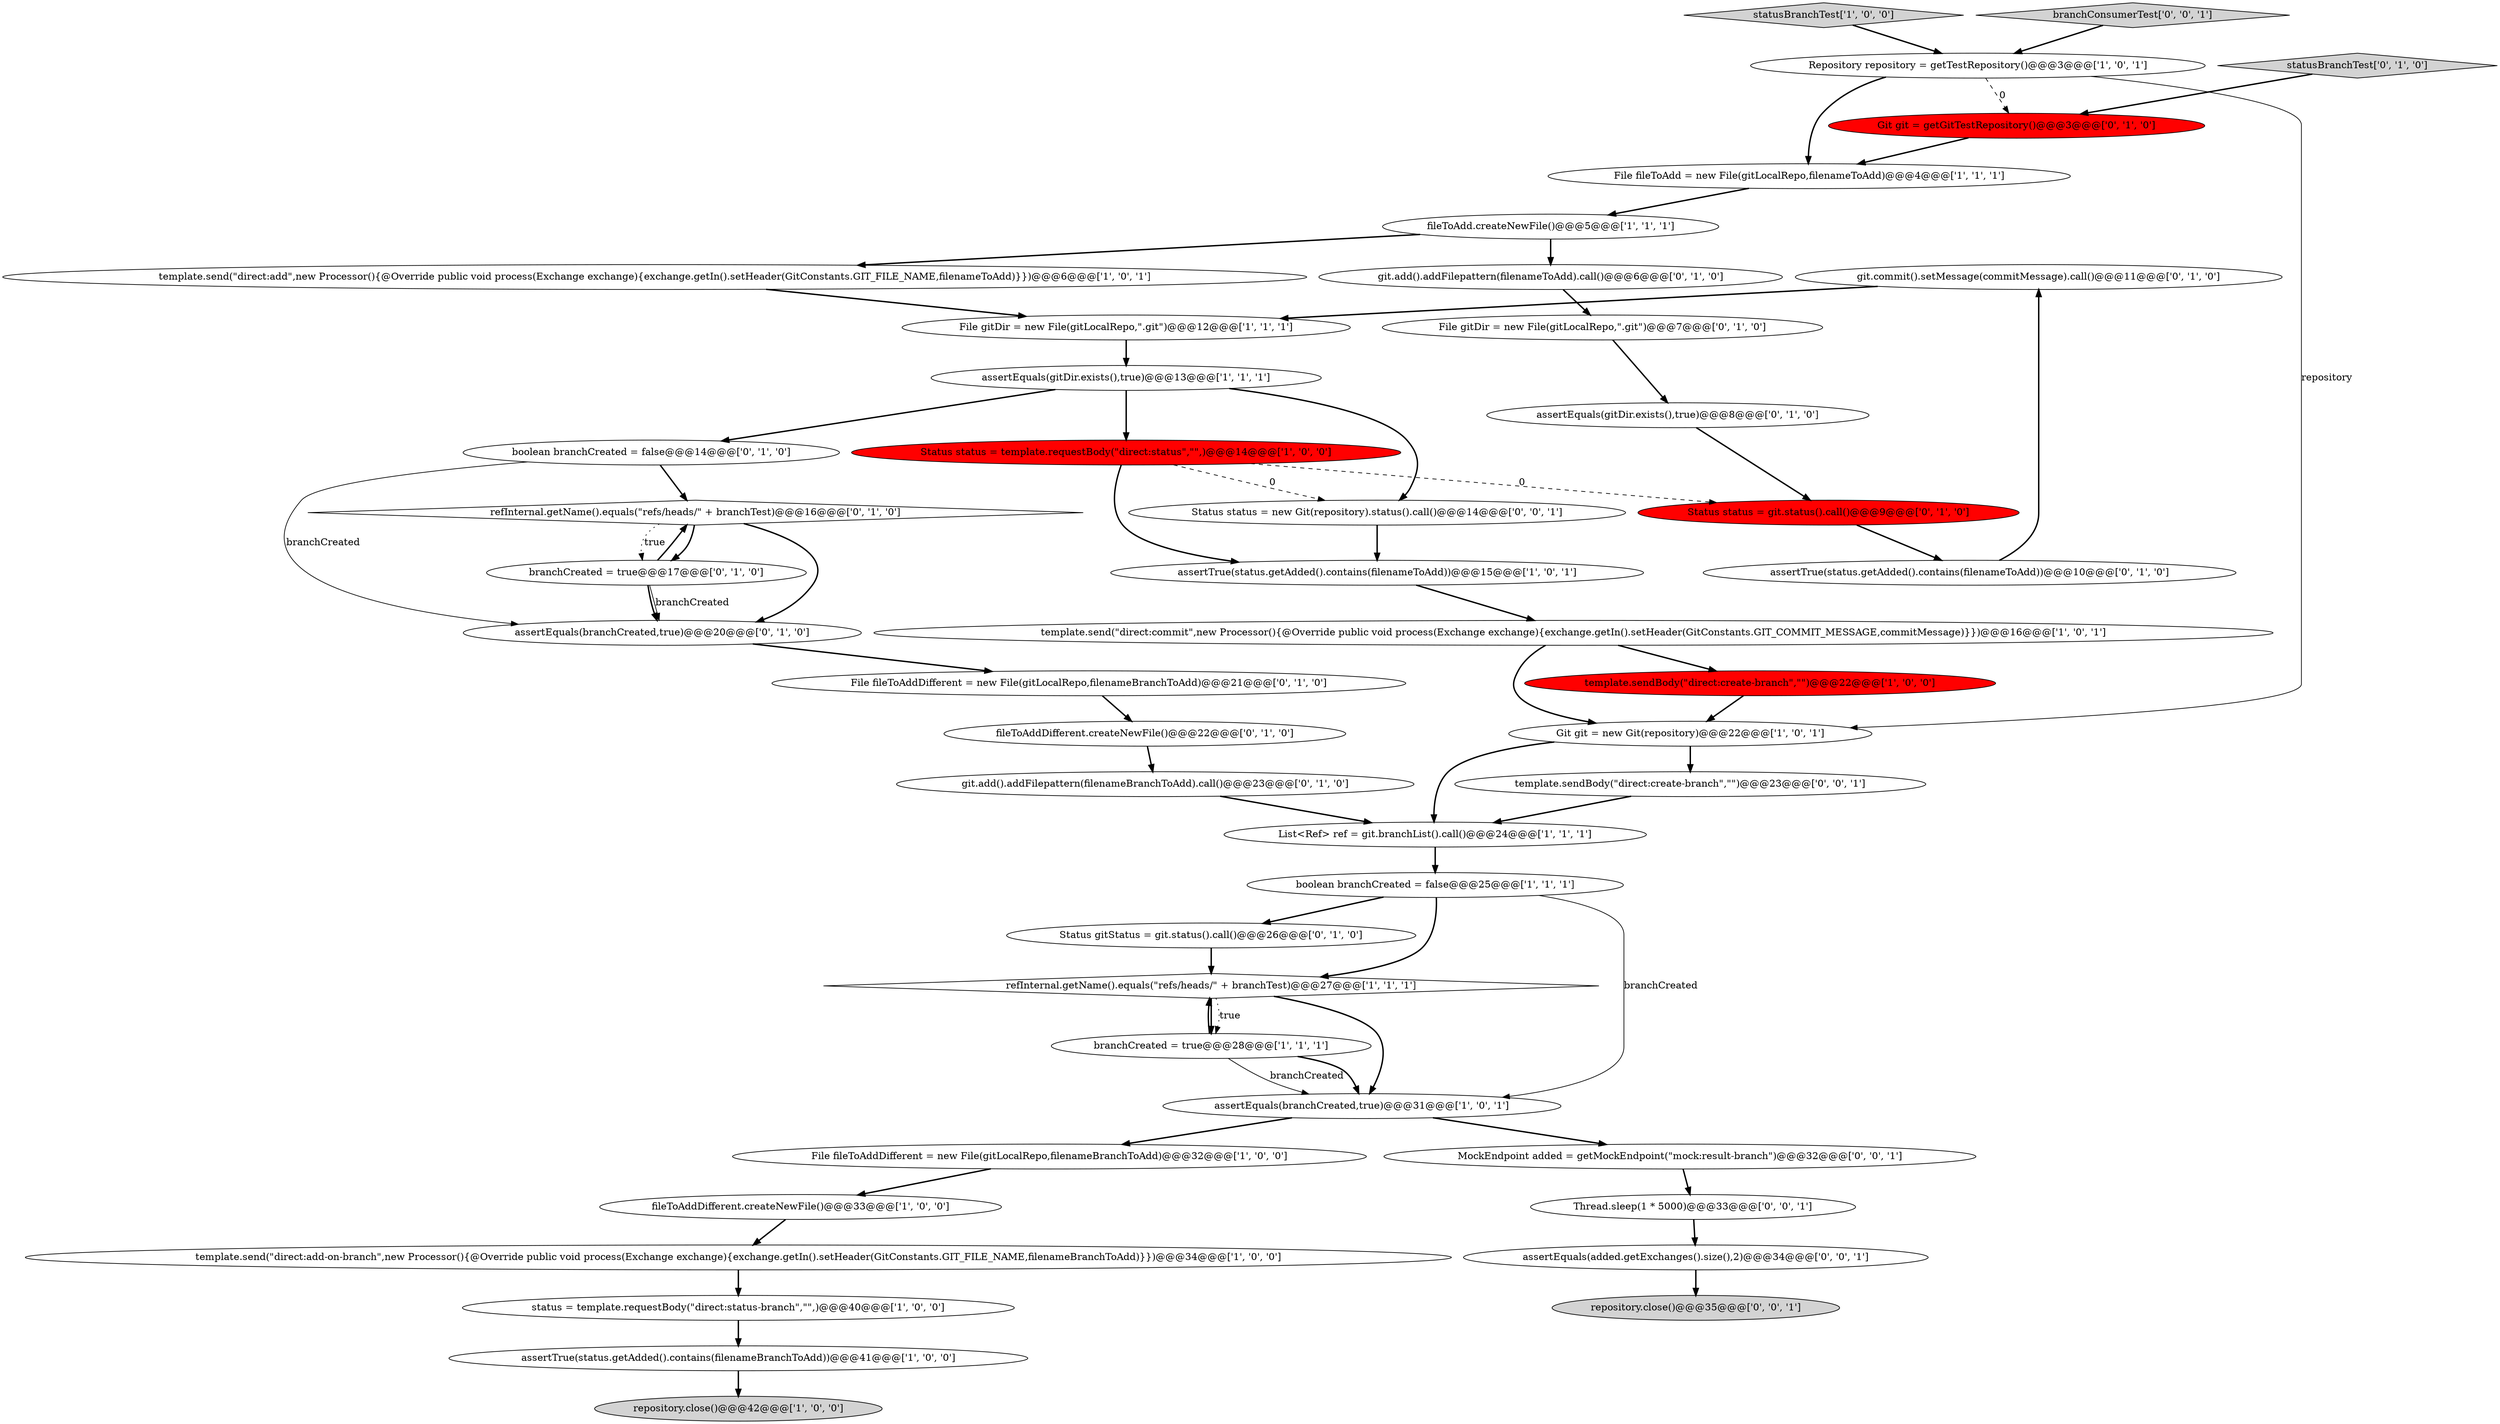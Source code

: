 digraph {
26 [style = filled, label = "git.commit().setMessage(commitMessage).call()@@@11@@@['0', '1', '0']", fillcolor = white, shape = ellipse image = "AAA0AAABBB2BBB"];
32 [style = filled, label = "Git git = getGitTestRepository()@@@3@@@['0', '1', '0']", fillcolor = red, shape = ellipse image = "AAA1AAABBB2BBB"];
2 [style = filled, label = "File fileToAddDifferent = new File(gitLocalRepo,filenameBranchToAdd)@@@32@@@['1', '0', '0']", fillcolor = white, shape = ellipse image = "AAA0AAABBB1BBB"];
11 [style = filled, label = "Repository repository = getTestRepository()@@@3@@@['1', '0', '1']", fillcolor = white, shape = ellipse image = "AAA0AAABBB1BBB"];
39 [style = filled, label = "Thread.sleep(1 * 5000)@@@33@@@['0', '0', '1']", fillcolor = white, shape = ellipse image = "AAA0AAABBB3BBB"];
20 [style = filled, label = "template.sendBody(\"direct:create-branch\",\"\")@@@22@@@['1', '0', '0']", fillcolor = red, shape = ellipse image = "AAA1AAABBB1BBB"];
40 [style = filled, label = "MockEndpoint added = getMockEndpoint(\"mock:result-branch\")@@@32@@@['0', '0', '1']", fillcolor = white, shape = ellipse image = "AAA0AAABBB3BBB"];
33 [style = filled, label = "refInternal.getName().equals(\"refs/heads/\" + branchTest)@@@16@@@['0', '1', '0']", fillcolor = white, shape = diamond image = "AAA0AAABBB2BBB"];
30 [style = filled, label = "File fileToAddDifferent = new File(gitLocalRepo,filenameBranchToAdd)@@@21@@@['0', '1', '0']", fillcolor = white, shape = ellipse image = "AAA0AAABBB2BBB"];
36 [style = filled, label = "statusBranchTest['0', '1', '0']", fillcolor = lightgray, shape = diamond image = "AAA0AAABBB2BBB"];
12 [style = filled, label = "assertEquals(branchCreated,true)@@@31@@@['1', '0', '1']", fillcolor = white, shape = ellipse image = "AAA0AAABBB1BBB"];
21 [style = filled, label = "refInternal.getName().equals(\"refs/heads/\" + branchTest)@@@27@@@['1', '1', '1']", fillcolor = white, shape = diamond image = "AAA0AAABBB1BBB"];
4 [style = filled, label = "File gitDir = new File(gitLocalRepo,\".git\")@@@12@@@['1', '1', '1']", fillcolor = white, shape = ellipse image = "AAA0AAABBB1BBB"];
6 [style = filled, label = "fileToAddDifferent.createNewFile()@@@33@@@['1', '0', '0']", fillcolor = white, shape = ellipse image = "AAA0AAABBB1BBB"];
37 [style = filled, label = "fileToAddDifferent.createNewFile()@@@22@@@['0', '1', '0']", fillcolor = white, shape = ellipse image = "AAA0AAABBB2BBB"];
18 [style = filled, label = "boolean branchCreated = false@@@25@@@['1', '1', '1']", fillcolor = white, shape = ellipse image = "AAA0AAABBB1BBB"];
42 [style = filled, label = "Status status = new Git(repository).status().call()@@@14@@@['0', '0', '1']", fillcolor = white, shape = ellipse image = "AAA0AAABBB3BBB"];
1 [style = filled, label = "template.send(\"direct:add-on-branch\",new Processor(){@Override public void process(Exchange exchange){exchange.getIn().setHeader(GitConstants.GIT_FILE_NAME,filenameBranchToAdd)}})@@@34@@@['1', '0', '0']", fillcolor = white, shape = ellipse image = "AAA0AAABBB1BBB"];
8 [style = filled, label = "Status status = template.requestBody(\"direct:status\",\"\",)@@@14@@@['1', '0', '0']", fillcolor = red, shape = ellipse image = "AAA1AAABBB1BBB"];
45 [style = filled, label = "assertEquals(added.getExchanges().size(),2)@@@34@@@['0', '0', '1']", fillcolor = white, shape = ellipse image = "AAA0AAABBB3BBB"];
22 [style = filled, label = "statusBranchTest['1', '0', '0']", fillcolor = lightgray, shape = diamond image = "AAA0AAABBB1BBB"];
9 [style = filled, label = "branchCreated = true@@@28@@@['1', '1', '1']", fillcolor = white, shape = ellipse image = "AAA0AAABBB1BBB"];
23 [style = filled, label = "assertEquals(branchCreated,true)@@@20@@@['0', '1', '0']", fillcolor = white, shape = ellipse image = "AAA0AAABBB2BBB"];
35 [style = filled, label = "File gitDir = new File(gitLocalRepo,\".git\")@@@7@@@['0', '1', '0']", fillcolor = white, shape = ellipse image = "AAA0AAABBB2BBB"];
44 [style = filled, label = "template.sendBody(\"direct:create-branch\",\"\")@@@23@@@['0', '0', '1']", fillcolor = white, shape = ellipse image = "AAA0AAABBB3BBB"];
3 [style = filled, label = "repository.close()@@@42@@@['1', '0', '0']", fillcolor = lightgray, shape = ellipse image = "AAA0AAABBB1BBB"];
19 [style = filled, label = "assertTrue(status.getAdded().contains(filenameBranchToAdd))@@@41@@@['1', '0', '0']", fillcolor = white, shape = ellipse image = "AAA0AAABBB1BBB"];
17 [style = filled, label = "List<Ref> ref = git.branchList().call()@@@24@@@['1', '1', '1']", fillcolor = white, shape = ellipse image = "AAA0AAABBB1BBB"];
15 [style = filled, label = "assertTrue(status.getAdded().contains(filenameToAdd))@@@15@@@['1', '0', '1']", fillcolor = white, shape = ellipse image = "AAA0AAABBB1BBB"];
29 [style = filled, label = "boolean branchCreated = false@@@14@@@['0', '1', '0']", fillcolor = white, shape = ellipse image = "AAA0AAABBB2BBB"];
34 [style = filled, label = "Status status = git.status().call()@@@9@@@['0', '1', '0']", fillcolor = red, shape = ellipse image = "AAA1AAABBB2BBB"];
13 [style = filled, label = "fileToAdd.createNewFile()@@@5@@@['1', '1', '1']", fillcolor = white, shape = ellipse image = "AAA0AAABBB1BBB"];
7 [style = filled, label = "File fileToAdd = new File(gitLocalRepo,filenameToAdd)@@@4@@@['1', '1', '1']", fillcolor = white, shape = ellipse image = "AAA0AAABBB1BBB"];
24 [style = filled, label = "git.add().addFilepattern(filenameBranchToAdd).call()@@@23@@@['0', '1', '0']", fillcolor = white, shape = ellipse image = "AAA0AAABBB2BBB"];
38 [style = filled, label = "Status gitStatus = git.status().call()@@@26@@@['0', '1', '0']", fillcolor = white, shape = ellipse image = "AAA0AAABBB2BBB"];
0 [style = filled, label = "template.send(\"direct:commit\",new Processor(){@Override public void process(Exchange exchange){exchange.getIn().setHeader(GitConstants.GIT_COMMIT_MESSAGE,commitMessage)}})@@@16@@@['1', '0', '1']", fillcolor = white, shape = ellipse image = "AAA0AAABBB1BBB"];
25 [style = filled, label = "git.add().addFilepattern(filenameToAdd).call()@@@6@@@['0', '1', '0']", fillcolor = white, shape = ellipse image = "AAA0AAABBB2BBB"];
14 [style = filled, label = "status = template.requestBody(\"direct:status-branch\",\"\",)@@@40@@@['1', '0', '0']", fillcolor = white, shape = ellipse image = "AAA0AAABBB1BBB"];
16 [style = filled, label = "assertEquals(gitDir.exists(),true)@@@13@@@['1', '1', '1']", fillcolor = white, shape = ellipse image = "AAA0AAABBB1BBB"];
43 [style = filled, label = "repository.close()@@@35@@@['0', '0', '1']", fillcolor = lightgray, shape = ellipse image = "AAA0AAABBB3BBB"];
10 [style = filled, label = "Git git = new Git(repository)@@@22@@@['1', '0', '1']", fillcolor = white, shape = ellipse image = "AAA0AAABBB1BBB"];
5 [style = filled, label = "template.send(\"direct:add\",new Processor(){@Override public void process(Exchange exchange){exchange.getIn().setHeader(GitConstants.GIT_FILE_NAME,filenameToAdd)}})@@@6@@@['1', '0', '1']", fillcolor = white, shape = ellipse image = "AAA0AAABBB1BBB"];
31 [style = filled, label = "assertTrue(status.getAdded().contains(filenameToAdd))@@@10@@@['0', '1', '0']", fillcolor = white, shape = ellipse image = "AAA0AAABBB2BBB"];
28 [style = filled, label = "assertEquals(gitDir.exists(),true)@@@8@@@['0', '1', '0']", fillcolor = white, shape = ellipse image = "AAA0AAABBB2BBB"];
41 [style = filled, label = "branchConsumerTest['0', '0', '1']", fillcolor = lightgray, shape = diamond image = "AAA0AAABBB3BBB"];
27 [style = filled, label = "branchCreated = true@@@17@@@['0', '1', '0']", fillcolor = white, shape = ellipse image = "AAA0AAABBB2BBB"];
7->13 [style = bold, label=""];
18->38 [style = bold, label=""];
13->25 [style = bold, label=""];
11->32 [style = dashed, label="0"];
37->24 [style = bold, label=""];
8->15 [style = bold, label=""];
23->30 [style = bold, label=""];
16->8 [style = bold, label=""];
28->34 [style = bold, label=""];
2->6 [style = bold, label=""];
16->29 [style = bold, label=""];
8->34 [style = dashed, label="0"];
36->32 [style = bold, label=""];
14->19 [style = bold, label=""];
34->31 [style = bold, label=""];
10->17 [style = bold, label=""];
32->7 [style = bold, label=""];
39->45 [style = bold, label=""];
27->23 [style = solid, label="branchCreated"];
41->11 [style = bold, label=""];
30->37 [style = bold, label=""];
25->35 [style = bold, label=""];
11->10 [style = solid, label="repository"];
26->4 [style = bold, label=""];
33->27 [style = bold, label=""];
44->17 [style = bold, label=""];
8->42 [style = dashed, label="0"];
20->10 [style = bold, label=""];
21->12 [style = bold, label=""];
33->23 [style = bold, label=""];
18->12 [style = solid, label="branchCreated"];
35->28 [style = bold, label=""];
6->1 [style = bold, label=""];
31->26 [style = bold, label=""];
12->2 [style = bold, label=""];
0->10 [style = bold, label=""];
21->9 [style = bold, label=""];
29->33 [style = bold, label=""];
12->40 [style = bold, label=""];
40->39 [style = bold, label=""];
9->12 [style = solid, label="branchCreated"];
45->43 [style = bold, label=""];
10->44 [style = bold, label=""];
21->9 [style = dotted, label="true"];
15->0 [style = bold, label=""];
11->7 [style = bold, label=""];
5->4 [style = bold, label=""];
24->17 [style = bold, label=""];
9->21 [style = bold, label=""];
13->5 [style = bold, label=""];
38->21 [style = bold, label=""];
0->20 [style = bold, label=""];
1->14 [style = bold, label=""];
27->23 [style = bold, label=""];
16->42 [style = bold, label=""];
9->12 [style = bold, label=""];
27->33 [style = bold, label=""];
18->21 [style = bold, label=""];
29->23 [style = solid, label="branchCreated"];
33->27 [style = dotted, label="true"];
19->3 [style = bold, label=""];
22->11 [style = bold, label=""];
17->18 [style = bold, label=""];
4->16 [style = bold, label=""];
42->15 [style = bold, label=""];
}
